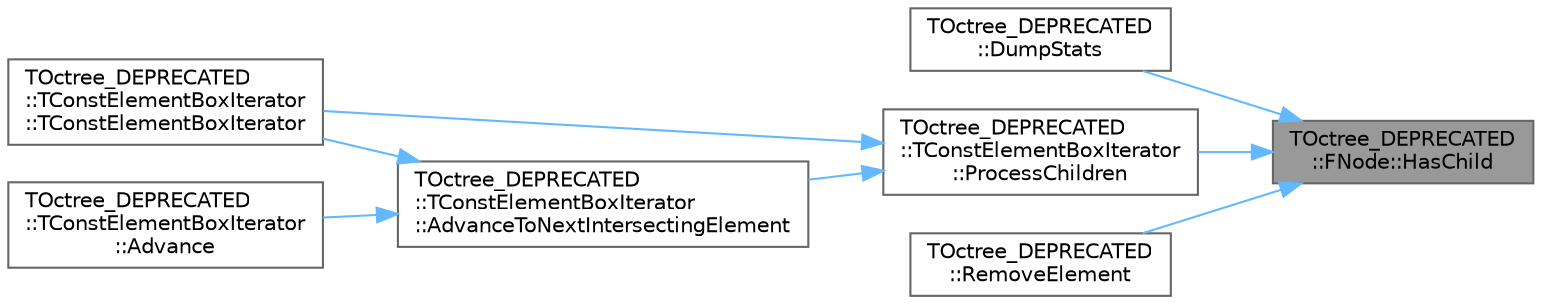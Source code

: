 digraph "TOctree_DEPRECATED::FNode::HasChild"
{
 // INTERACTIVE_SVG=YES
 // LATEX_PDF_SIZE
  bgcolor="transparent";
  edge [fontname=Helvetica,fontsize=10,labelfontname=Helvetica,labelfontsize=10];
  node [fontname=Helvetica,fontsize=10,shape=box,height=0.2,width=0.4];
  rankdir="RL";
  Node1 [id="Node000001",label="TOctree_DEPRECATED\l::FNode::HasChild",height=0.2,width=0.4,color="gray40", fillcolor="grey60", style="filled", fontcolor="black",tooltip=" "];
  Node1 -> Node2 [id="edge1_Node000001_Node000002",dir="back",color="steelblue1",style="solid",tooltip=" "];
  Node2 [id="Node000002",label="TOctree_DEPRECATED\l::DumpStats",height=0.2,width=0.4,color="grey40", fillcolor="white", style="filled",URL="$d1/dfb/classTOctree__DEPRECATED.html#aad89eb6b3d296d8cba97d1ad1050c259",tooltip="Writes stats for the octree to the log."];
  Node1 -> Node3 [id="edge2_Node000001_Node000003",dir="back",color="steelblue1",style="solid",tooltip=" "];
  Node3 [id="Node000003",label="TOctree_DEPRECATED\l::TConstElementBoxIterator\l::ProcessChildren",height=0.2,width=0.4,color="grey40", fillcolor="white", style="filled",URL="$dc/dd3/classTOctree__DEPRECATED_1_1TConstElementBoxIterator.html#a419188d2da2af01dfe6cc1ec937bbdfa",tooltip="Processes the children of the current node."];
  Node3 -> Node4 [id="edge3_Node000003_Node000004",dir="back",color="steelblue1",style="solid",tooltip=" "];
  Node4 [id="Node000004",label="TOctree_DEPRECATED\l::TConstElementBoxIterator\l::TConstElementBoxIterator",height=0.2,width=0.4,color="grey40", fillcolor="white", style="filled",URL="$dc/dd3/classTOctree__DEPRECATED_1_1TConstElementBoxIterator.html#ac5203ffeb508f9210df66c14c108d26e",tooltip="Initialization constructor."];
  Node3 -> Node5 [id="edge4_Node000003_Node000005",dir="back",color="steelblue1",style="solid",tooltip=" "];
  Node5 [id="Node000005",label="TOctree_DEPRECATED\l::TConstElementBoxIterator\l::AdvanceToNextIntersectingElement",height=0.2,width=0.4,color="grey40", fillcolor="white", style="filled",URL="$dc/dd3/classTOctree__DEPRECATED_1_1TConstElementBoxIterator.html#a186c170e7b3d87853dfacacfd2ac297f",tooltip="Advances the iterator to the next intersecting primitive, starting at a primitive in the current node..."];
  Node5 -> Node4 [id="edge5_Node000005_Node000004",dir="back",color="steelblue1",style="solid",tooltip=" "];
  Node5 -> Node6 [id="edge6_Node000005_Node000006",dir="back",color="steelblue1",style="solid",tooltip=" "];
  Node6 [id="Node000006",label="TOctree_DEPRECATED\l::TConstElementBoxIterator\l::Advance",height=0.2,width=0.4,color="grey40", fillcolor="white", style="filled",URL="$dc/dd3/classTOctree__DEPRECATED_1_1TConstElementBoxIterator.html#afed1a0fdeda7699b33748d070d48011e",tooltip="Iterates to the next element."];
  Node1 -> Node7 [id="edge7_Node000001_Node000007",dir="back",color="steelblue1",style="solid",tooltip=" "];
  Node7 [id="Node000007",label="TOctree_DEPRECATED\l::RemoveElement",height=0.2,width=0.4,color="grey40", fillcolor="white", style="filled",URL="$d1/dfb/classTOctree__DEPRECATED.html#a96a94f6097c55ac0449bdbdfdef13def",tooltip="Removes an element from the octree."];
}
